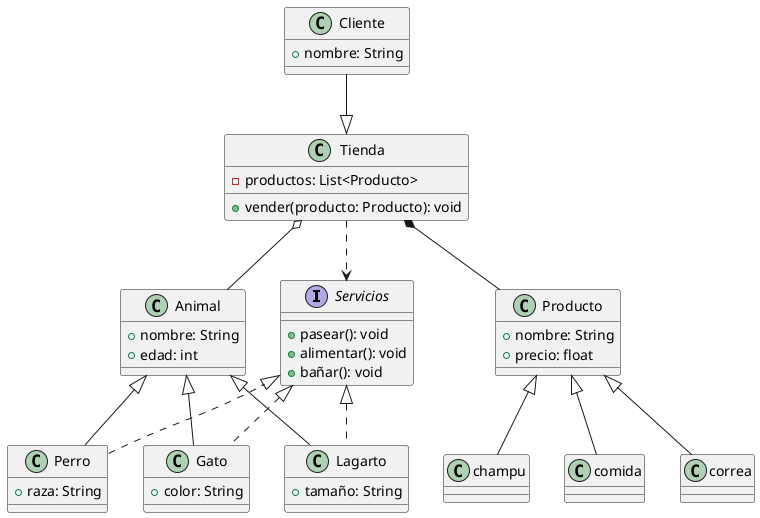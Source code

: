 @startuml
interface Servicios {
    + pasear(): void
    + alimentar(): void
    + bañar(): void
}


class Animal { 
    + nombre: String
    + edad: int
}

class Perro {
    + raza: String
}

class Gato {
    + color: String
}

class Lagarto {
    + tamaño: String
}

class Tienda {
    - productos: List<Producto>
    + vender(producto: Producto): void
}

class Producto {
    + nombre: String
    + precio: float
}

class champu {
    
}

class comida {

}

class correa {

}
class Cliente{
    + nombre: String
}

Tienda ..> Servicios
Cliente --|> Tienda 
Tienda *-- Producto 
Tienda o-- Animal 
Animal <|-- Perro
Animal <|-- Gato
Animal <|-- Lagarto

Servicios <|.. Perro
Servicios <|.. Gato
Servicios <|.. Lagarto

Producto <|-- champu
Producto <|-- comida
Producto <|-- correa

@enduml
